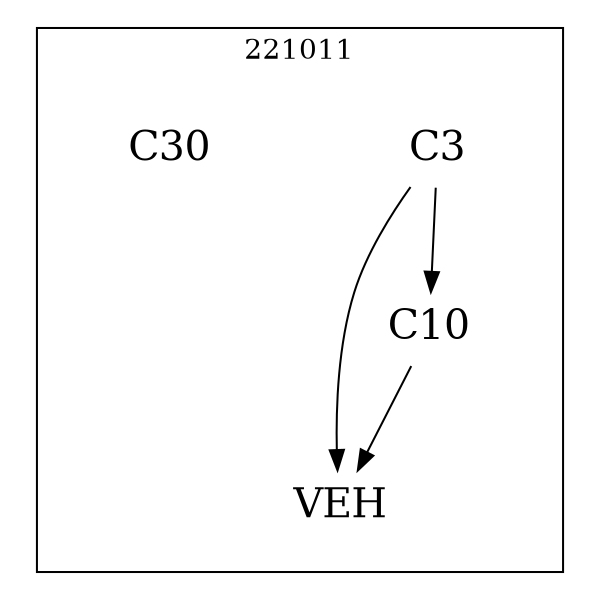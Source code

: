 strict digraph DAGS {
	size = "4,4!" ; ratio ="fill"; subgraph cluster_0{
			labeldoc = "t";
			label = "221011";node	[label= VEH, shape = plaintext, fontsize=20] VEH;node	[label= C3, shape = plaintext, fontsize=20] C3;node	[label= C10, shape = plaintext, fontsize=20] C10;node	[label= C30, shape = plaintext, fontsize=20] C30;
C3->VEH;
C3->C10;
C10->VEH;
	}}